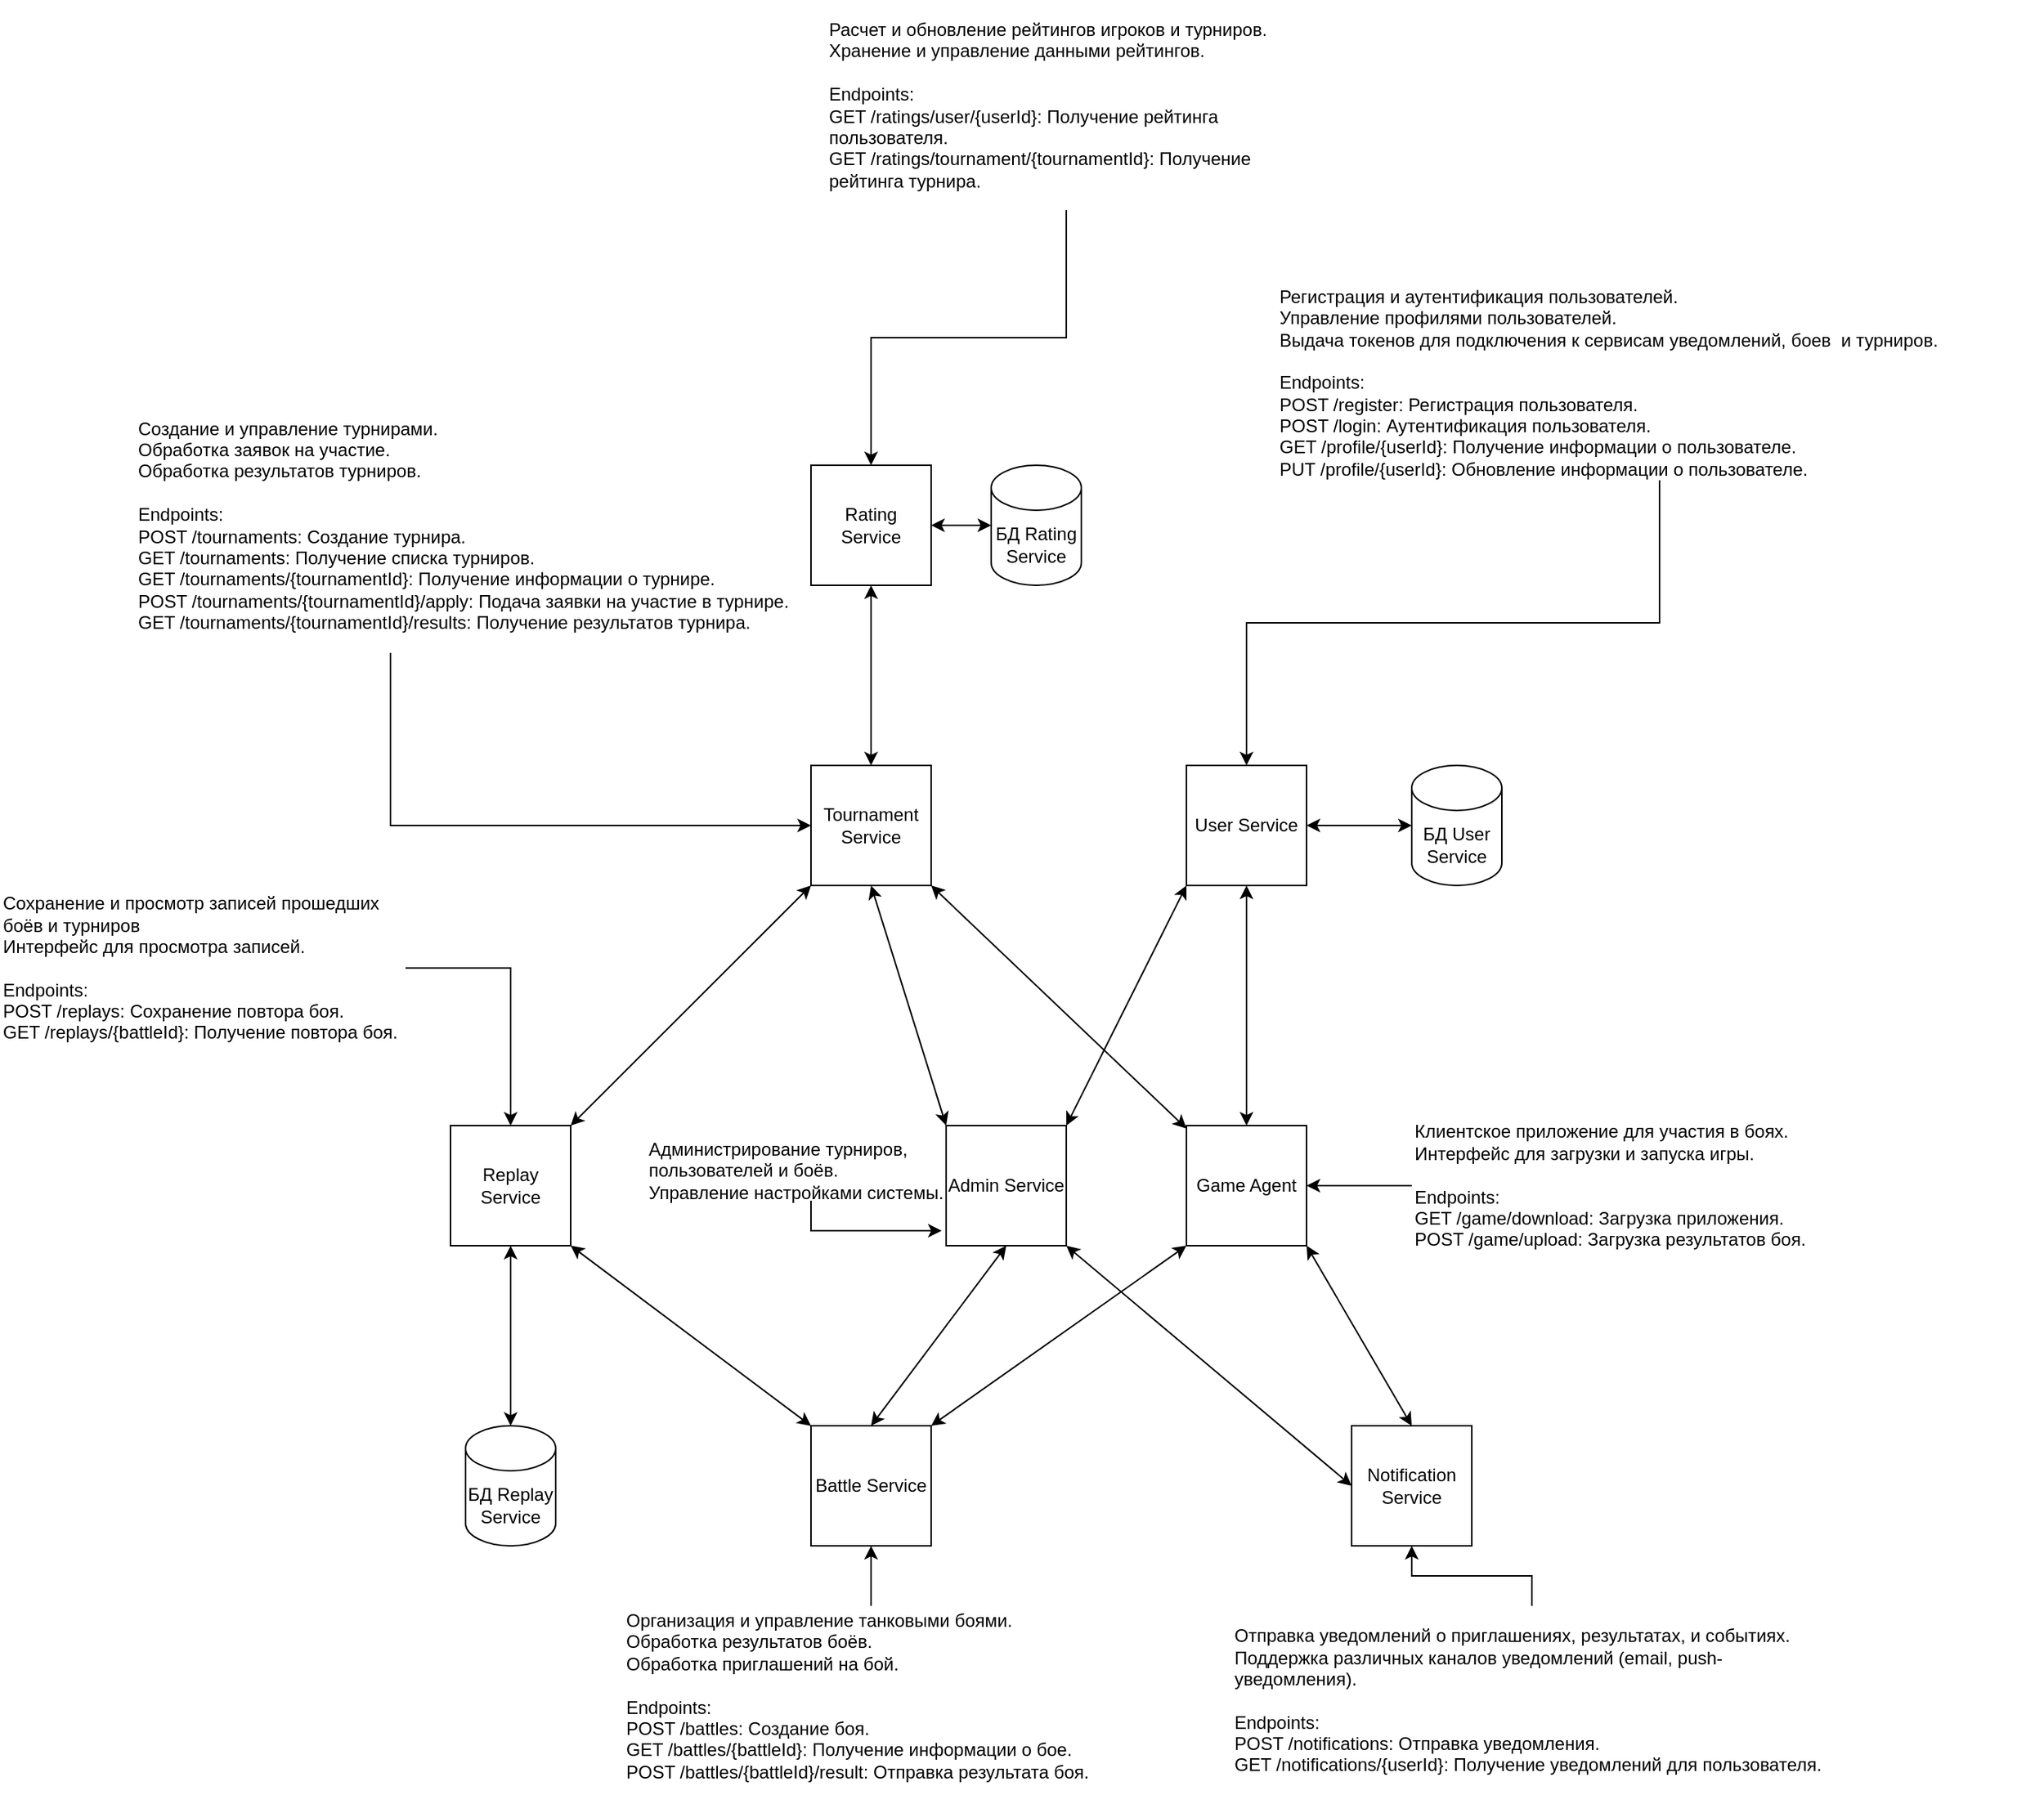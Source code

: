 <mxfile version="24.7.1" type="github">
  <diagram id="C5RBs43oDa-KdzZeNtuy" name="Page-1">
    <mxGraphModel dx="2129" dy="1899" grid="1" gridSize="10" guides="1" tooltips="1" connect="1" arrows="1" fold="1" page="1" pageScale="1" pageWidth="827" pageHeight="1169" math="0" shadow="0">
      <root>
        <mxCell id="WIyWlLk6GJQsqaUBKTNV-0" />
        <mxCell id="WIyWlLk6GJQsqaUBKTNV-1" parent="WIyWlLk6GJQsqaUBKTNV-0" />
        <mxCell id="iVN39y9Mqh5KVstO0Rnh-0" value="User Service" style="whiteSpace=wrap;html=1;aspect=fixed;" parent="WIyWlLk6GJQsqaUBKTNV-1" vertex="1">
          <mxGeometry x="450" y="40" width="80" height="80" as="geometry" />
        </mxCell>
        <mxCell id="iVN39y9Mqh5KVstO0Rnh-7" value="Game Agent" style="whiteSpace=wrap;html=1;aspect=fixed;" parent="WIyWlLk6GJQsqaUBKTNV-1" vertex="1">
          <mxGeometry x="450" y="280" width="80" height="80" as="geometry" />
        </mxCell>
        <mxCell id="iVN39y9Mqh5KVstO0Rnh-8" value="" style="endArrow=classic;startArrow=classic;html=1;rounded=0;entryX=0.5;entryY=1;entryDx=0;entryDy=0;exitX=0.5;exitY=0;exitDx=0;exitDy=0;" parent="WIyWlLk6GJQsqaUBKTNV-1" source="iVN39y9Mqh5KVstO0Rnh-7" target="iVN39y9Mqh5KVstO0Rnh-0" edge="1">
          <mxGeometry width="50" height="50" relative="1" as="geometry">
            <mxPoint x="390" y="400" as="sourcePoint" />
            <mxPoint x="440" y="350" as="targetPoint" />
          </mxGeometry>
        </mxCell>
        <mxCell id="iVN39y9Mqh5KVstO0Rnh-9" value="Tournament Service" style="whiteSpace=wrap;html=1;aspect=fixed;" parent="WIyWlLk6GJQsqaUBKTNV-1" vertex="1">
          <mxGeometry x="200" y="40" width="80" height="80" as="geometry" />
        </mxCell>
        <mxCell id="iVN39y9Mqh5KVstO0Rnh-10" value="Battle Service" style="whiteSpace=wrap;html=1;aspect=fixed;" parent="WIyWlLk6GJQsqaUBKTNV-1" vertex="1">
          <mxGeometry x="200" y="480" width="80" height="80" as="geometry" />
        </mxCell>
        <mxCell id="iVN39y9Mqh5KVstO0Rnh-12" value="Notification Service" style="whiteSpace=wrap;html=1;aspect=fixed;" parent="WIyWlLk6GJQsqaUBKTNV-1" vertex="1">
          <mxGeometry x="560" y="480" width="80" height="80" as="geometry" />
        </mxCell>
        <mxCell id="iVN39y9Mqh5KVstO0Rnh-13" value="Replay Service" style="whiteSpace=wrap;html=1;aspect=fixed;" parent="WIyWlLk6GJQsqaUBKTNV-1" vertex="1">
          <mxGeometry x="-40" y="280" width="80" height="80" as="geometry" />
        </mxCell>
        <mxCell id="iVN39y9Mqh5KVstO0Rnh-14" value="Rating Service" style="whiteSpace=wrap;html=1;aspect=fixed;" parent="WIyWlLk6GJQsqaUBKTNV-1" vertex="1">
          <mxGeometry x="200" y="-160" width="80" height="80" as="geometry" />
        </mxCell>
        <mxCell id="iVN39y9Mqh5KVstO0Rnh-15" value="Admin Service" style="whiteSpace=wrap;html=1;aspect=fixed;" parent="WIyWlLk6GJQsqaUBKTNV-1" vertex="1">
          <mxGeometry x="290" y="280" width="80" height="80" as="geometry" />
        </mxCell>
        <mxCell id="iVN39y9Mqh5KVstO0Rnh-16" value="БД&amp;nbsp;User Service" style="shape=cylinder3;whiteSpace=wrap;html=1;boundedLbl=1;backgroundOutline=1;size=15;" parent="WIyWlLk6GJQsqaUBKTNV-1" vertex="1">
          <mxGeometry x="600" y="40" width="60" height="80" as="geometry" />
        </mxCell>
        <mxCell id="iVN39y9Mqh5KVstO0Rnh-17" value="" style="endArrow=classic;startArrow=classic;html=1;rounded=0;entryX=0;entryY=0.5;entryDx=0;entryDy=0;entryPerimeter=0;exitX=1;exitY=0.5;exitDx=0;exitDy=0;" parent="WIyWlLk6GJQsqaUBKTNV-1" source="iVN39y9Mqh5KVstO0Rnh-0" target="iVN39y9Mqh5KVstO0Rnh-16" edge="1">
          <mxGeometry width="50" height="50" relative="1" as="geometry">
            <mxPoint x="390" y="370" as="sourcePoint" />
            <mxPoint x="440" y="320" as="targetPoint" />
          </mxGeometry>
        </mxCell>
        <mxCell id="iVN39y9Mqh5KVstO0Rnh-18" value="" style="endArrow=classic;startArrow=classic;html=1;rounded=0;entryX=1;entryY=0;entryDx=0;entryDy=0;exitX=0;exitY=1;exitDx=0;exitDy=0;" parent="WIyWlLk6GJQsqaUBKTNV-1" source="iVN39y9Mqh5KVstO0Rnh-0" target="iVN39y9Mqh5KVstO0Rnh-15" edge="1">
          <mxGeometry width="50" height="50" relative="1" as="geometry">
            <mxPoint x="390" y="370" as="sourcePoint" />
            <mxPoint x="440" y="320" as="targetPoint" />
          </mxGeometry>
        </mxCell>
        <mxCell id="iVN39y9Mqh5KVstO0Rnh-19" value="" style="endArrow=classic;startArrow=classic;html=1;rounded=0;exitX=1;exitY=0;exitDx=0;exitDy=0;entryX=0;entryY=1;entryDx=0;entryDy=0;" parent="WIyWlLk6GJQsqaUBKTNV-1" source="iVN39y9Mqh5KVstO0Rnh-10" target="iVN39y9Mqh5KVstO0Rnh-7" edge="1">
          <mxGeometry width="50" height="50" relative="1" as="geometry">
            <mxPoint x="390" y="370" as="sourcePoint" />
            <mxPoint x="360" y="320" as="targetPoint" />
          </mxGeometry>
        </mxCell>
        <mxCell id="iVN39y9Mqh5KVstO0Rnh-21" value="" style="endArrow=classic;startArrow=classic;html=1;rounded=0;exitX=0.5;exitY=1;exitDx=0;exitDy=0;entryX=0;entryY=0;entryDx=0;entryDy=0;" parent="WIyWlLk6GJQsqaUBKTNV-1" source="iVN39y9Mqh5KVstO0Rnh-9" target="iVN39y9Mqh5KVstO0Rnh-15" edge="1">
          <mxGeometry width="50" height="50" relative="1" as="geometry">
            <mxPoint x="390" y="370" as="sourcePoint" />
            <mxPoint x="440" y="320" as="targetPoint" />
          </mxGeometry>
        </mxCell>
        <mxCell id="iVN39y9Mqh5KVstO0Rnh-22" value="" style="endArrow=classic;startArrow=classic;html=1;rounded=0;entryX=0.5;entryY=0;entryDx=0;entryDy=0;exitX=0.5;exitY=1;exitDx=0;exitDy=0;" parent="WIyWlLk6GJQsqaUBKTNV-1" source="iVN39y9Mqh5KVstO0Rnh-15" target="iVN39y9Mqh5KVstO0Rnh-10" edge="1">
          <mxGeometry width="50" height="50" relative="1" as="geometry">
            <mxPoint x="390" y="370" as="sourcePoint" />
            <mxPoint x="440" y="320" as="targetPoint" />
          </mxGeometry>
        </mxCell>
        <mxCell id="iVN39y9Mqh5KVstO0Rnh-23" value="" style="endArrow=classic;startArrow=classic;html=1;rounded=0;exitX=0.5;exitY=0;exitDx=0;exitDy=0;entryX=0.5;entryY=1;entryDx=0;entryDy=0;" parent="WIyWlLk6GJQsqaUBKTNV-1" source="iVN39y9Mqh5KVstO0Rnh-9" target="iVN39y9Mqh5KVstO0Rnh-14" edge="1">
          <mxGeometry width="50" height="50" relative="1" as="geometry">
            <mxPoint x="390" y="370" as="sourcePoint" />
            <mxPoint x="240" y="80" as="targetPoint" />
          </mxGeometry>
        </mxCell>
        <mxCell id="iVN39y9Mqh5KVstO0Rnh-25" value="" style="endArrow=classic;startArrow=classic;html=1;rounded=0;exitX=0.5;exitY=0;exitDx=0;exitDy=0;entryX=1;entryY=1;entryDx=0;entryDy=0;" parent="WIyWlLk6GJQsqaUBKTNV-1" source="iVN39y9Mqh5KVstO0Rnh-12" target="iVN39y9Mqh5KVstO0Rnh-7" edge="1">
          <mxGeometry width="50" height="50" relative="1" as="geometry">
            <mxPoint x="390" y="370" as="sourcePoint" />
            <mxPoint x="440" y="320" as="targetPoint" />
          </mxGeometry>
        </mxCell>
        <mxCell id="iVN39y9Mqh5KVstO0Rnh-26" value="" style="endArrow=classic;startArrow=classic;html=1;rounded=0;exitX=1;exitY=1;exitDx=0;exitDy=0;" parent="WIyWlLk6GJQsqaUBKTNV-1" source="iVN39y9Mqh5KVstO0Rnh-9" target="iVN39y9Mqh5KVstO0Rnh-7" edge="1">
          <mxGeometry width="50" height="50" relative="1" as="geometry">
            <mxPoint x="390" y="370" as="sourcePoint" />
            <mxPoint x="440" y="320" as="targetPoint" />
          </mxGeometry>
        </mxCell>
        <mxCell id="iVN39y9Mqh5KVstO0Rnh-27" value="" style="endArrow=classic;startArrow=classic;html=1;rounded=0;exitX=0;exitY=0;exitDx=0;exitDy=0;entryX=1;entryY=1;entryDx=0;entryDy=0;" parent="WIyWlLk6GJQsqaUBKTNV-1" source="iVN39y9Mqh5KVstO0Rnh-10" target="iVN39y9Mqh5KVstO0Rnh-13" edge="1">
          <mxGeometry width="50" height="50" relative="1" as="geometry">
            <mxPoint x="390" y="370" as="sourcePoint" />
            <mxPoint x="440" y="320" as="targetPoint" />
          </mxGeometry>
        </mxCell>
        <mxCell id="iVN39y9Mqh5KVstO0Rnh-28" value="" style="endArrow=classic;startArrow=classic;html=1;rounded=0;entryX=0;entryY=1;entryDx=0;entryDy=0;exitX=1;exitY=0;exitDx=0;exitDy=0;" parent="WIyWlLk6GJQsqaUBKTNV-1" source="iVN39y9Mqh5KVstO0Rnh-13" target="iVN39y9Mqh5KVstO0Rnh-9" edge="1">
          <mxGeometry width="50" height="50" relative="1" as="geometry">
            <mxPoint x="390" y="370" as="sourcePoint" />
            <mxPoint x="440" y="320" as="targetPoint" />
          </mxGeometry>
        </mxCell>
        <mxCell id="iVN39y9Mqh5KVstO0Rnh-29" value="БД&amp;nbsp;Replay Service" style="shape=cylinder3;whiteSpace=wrap;html=1;boundedLbl=1;backgroundOutline=1;size=15;" parent="WIyWlLk6GJQsqaUBKTNV-1" vertex="1">
          <mxGeometry x="-30" y="480" width="60" height="80" as="geometry" />
        </mxCell>
        <mxCell id="iVN39y9Mqh5KVstO0Rnh-31" style="edgeStyle=orthogonalEdgeStyle;rounded=0;orthogonalLoop=1;jettySize=auto;html=1;entryX=0.5;entryY=0;entryDx=0;entryDy=0;" parent="WIyWlLk6GJQsqaUBKTNV-1" source="iVN39y9Mqh5KVstO0Rnh-30" target="iVN39y9Mqh5KVstO0Rnh-0" edge="1">
          <mxGeometry relative="1" as="geometry" />
        </mxCell>
        <mxCell id="iVN39y9Mqh5KVstO0Rnh-30" value="&lt;div&gt;Регистрация и аутентификация пользователей.&lt;/div&gt;&lt;div&gt;Управление профилями пользователей.&lt;/div&gt;&lt;div&gt;Выдача токенов для подключения к сервисам уведомлений, боев&amp;nbsp; и турниров.&lt;/div&gt;&lt;div&gt;&lt;br&gt;&lt;/div&gt;&lt;div&gt;Endpoints:&lt;/div&gt;&lt;div&gt;POST /register: Регистрация пользователя.&lt;/div&gt;&lt;div&gt;POST /login: Аутентификация пользователя.&lt;/div&gt;&lt;div&gt;GET /profile/{userId}: Получение информации о пользователе.&lt;/div&gt;&lt;div&gt;PUT /profile/{userId}: Обновление информации о пользователе.&lt;/div&gt;" style="text;html=1;align=left;verticalAlign=middle;whiteSpace=wrap;rounded=0;" parent="WIyWlLk6GJQsqaUBKTNV-1" vertex="1">
          <mxGeometry x="510" y="-280" width="510" height="130" as="geometry" />
        </mxCell>
        <mxCell id="iVN39y9Mqh5KVstO0Rnh-34" style="edgeStyle=orthogonalEdgeStyle;rounded=0;orthogonalLoop=1;jettySize=auto;html=1;" parent="WIyWlLk6GJQsqaUBKTNV-1" source="iVN39y9Mqh5KVstO0Rnh-33" edge="1">
          <mxGeometry relative="1" as="geometry">
            <mxPoint x="200" y="80" as="targetPoint" />
            <Array as="points">
              <mxPoint x="-80" y="80" />
              <mxPoint x="200" y="80" />
            </Array>
          </mxGeometry>
        </mxCell>
        <mxCell id="iVN39y9Mqh5KVstO0Rnh-33" value="&lt;div&gt;Создание и управление турнирами.&lt;/div&gt;&lt;div&gt;Обработка заявок на участие.&lt;/div&gt;&lt;div&gt;Обработка результатов турниров.&lt;/div&gt;&lt;div&gt;&lt;br&gt;&lt;/div&gt;&lt;div&gt;Endpoints:&lt;/div&gt;&lt;div&gt;POST /tournaments: Создание турнира.&lt;/div&gt;&lt;div&gt;GET /tournaments: Получение списка турниров.&lt;/div&gt;&lt;div&gt;GET /tournaments/{tournamentId}: Получение информации о турнире.&lt;/div&gt;&lt;div&gt;POST /tournaments/{tournamentId}/apply: Подача заявки на участие в турнире.&lt;/div&gt;&lt;div&gt;GET /tournaments/{tournamentId}/results: Получение результатов турнира.&lt;/div&gt;" style="text;html=1;align=left;verticalAlign=middle;whiteSpace=wrap;rounded=0;" parent="WIyWlLk6GJQsqaUBKTNV-1" vertex="1">
          <mxGeometry x="-250" y="-205" width="450" height="170" as="geometry" />
        </mxCell>
        <mxCell id="iVN39y9Mqh5KVstO0Rnh-36" style="edgeStyle=orthogonalEdgeStyle;rounded=0;orthogonalLoop=1;jettySize=auto;html=1;entryX=0.5;entryY=1;entryDx=0;entryDy=0;" parent="WIyWlLk6GJQsqaUBKTNV-1" source="iVN39y9Mqh5KVstO0Rnh-35" target="iVN39y9Mqh5KVstO0Rnh-10" edge="1">
          <mxGeometry relative="1" as="geometry" />
        </mxCell>
        <mxCell id="iVN39y9Mqh5KVstO0Rnh-35" value="&lt;div&gt;Организация и управление танковыми боями.&lt;/div&gt;&lt;div&gt;Обработка результатов боёв.&lt;/div&gt;&lt;div&gt;Обработка приглашений на бой.&lt;/div&gt;&lt;div&gt;&lt;br&gt;&lt;/div&gt;&lt;div&gt;Endpoints:&lt;/div&gt;&lt;div&gt;POST /battles: Создание боя.&lt;/div&gt;&lt;div&gt;GET /battles/{battleId}: Получение информации о бое.&lt;/div&gt;&lt;div style=&quot;&quot;&gt;POST /battles/{battleId}/result: Отправка результата боя.&lt;/div&gt;" style="text;html=1;align=left;verticalAlign=middle;whiteSpace=wrap;rounded=0;" parent="WIyWlLk6GJQsqaUBKTNV-1" vertex="1">
          <mxGeometry x="75" y="600" width="330" height="120" as="geometry" />
        </mxCell>
        <mxCell id="iVN39y9Mqh5KVstO0Rnh-37" value="" style="endArrow=classic;startArrow=classic;html=1;rounded=0;entryX=0.5;entryY=1;entryDx=0;entryDy=0;exitX=0.5;exitY=0;exitDx=0;exitDy=0;exitPerimeter=0;" parent="WIyWlLk6GJQsqaUBKTNV-1" source="iVN39y9Mqh5KVstO0Rnh-29" target="iVN39y9Mqh5KVstO0Rnh-13" edge="1">
          <mxGeometry width="50" height="50" relative="1" as="geometry">
            <mxPoint x="390" y="480" as="sourcePoint" />
            <mxPoint x="440" y="430" as="targetPoint" />
          </mxGeometry>
        </mxCell>
        <mxCell id="iVN39y9Mqh5KVstO0Rnh-39" style="edgeStyle=orthogonalEdgeStyle;rounded=0;orthogonalLoop=1;jettySize=auto;html=1;entryX=0.5;entryY=1;entryDx=0;entryDy=0;" parent="WIyWlLk6GJQsqaUBKTNV-1" source="iVN39y9Mqh5KVstO0Rnh-38" target="iVN39y9Mqh5KVstO0Rnh-12" edge="1">
          <mxGeometry relative="1" as="geometry" />
        </mxCell>
        <mxCell id="iVN39y9Mqh5KVstO0Rnh-38" value="&lt;div&gt;Отправка уведомлений о приглашениях, результатах, и событиях.&lt;/div&gt;&lt;div&gt;Поддержка различных каналов уведомлений (email, push-уведомления).&lt;/div&gt;&lt;div&gt;&lt;br&gt;&lt;/div&gt;&lt;div&gt;Endpoints:&lt;/div&gt;&lt;div&gt;POST /notifications: Отправка уведомления.&lt;/div&gt;&lt;div&gt;GET /notifications/{userId}: Получение уведомлений для пользователя.&lt;/div&gt;" style="text;html=1;align=left;verticalAlign=middle;whiteSpace=wrap;rounded=0;" parent="WIyWlLk6GJQsqaUBKTNV-1" vertex="1">
          <mxGeometry x="480" y="600" width="400" height="125" as="geometry" />
        </mxCell>
        <mxCell id="iVN39y9Mqh5KVstO0Rnh-41" style="edgeStyle=orthogonalEdgeStyle;rounded=0;orthogonalLoop=1;jettySize=auto;html=1;" parent="WIyWlLk6GJQsqaUBKTNV-1" source="iVN39y9Mqh5KVstO0Rnh-40" target="iVN39y9Mqh5KVstO0Rnh-13" edge="1">
          <mxGeometry relative="1" as="geometry" />
        </mxCell>
        <mxCell id="iVN39y9Mqh5KVstO0Rnh-40" value="&lt;div&gt;Сохранение и просмотр записей прошедших боёв и турниров&lt;/div&gt;&lt;div&gt;Интерфейс для просмотра записей.&lt;/div&gt;&lt;div&gt;&lt;br&gt;&lt;/div&gt;&lt;div&gt;Endpoints:&lt;/div&gt;&lt;div&gt;POST /replays: Сохранение повтора боя.&lt;/div&gt;&lt;div&gt;GET /replays/{battleId}: Получение повтора боя.&lt;/div&gt;" style="text;html=1;align=left;verticalAlign=middle;whiteSpace=wrap;rounded=0;" parent="WIyWlLk6GJQsqaUBKTNV-1" vertex="1">
          <mxGeometry x="-340" y="120" width="270" height="110" as="geometry" />
        </mxCell>
        <mxCell id="iVN39y9Mqh5KVstO0Rnh-43" style="edgeStyle=orthogonalEdgeStyle;rounded=0;orthogonalLoop=1;jettySize=auto;html=1;" parent="WIyWlLk6GJQsqaUBKTNV-1" source="iVN39y9Mqh5KVstO0Rnh-42" target="iVN39y9Mqh5KVstO0Rnh-14" edge="1">
          <mxGeometry relative="1" as="geometry" />
        </mxCell>
        <mxCell id="iVN39y9Mqh5KVstO0Rnh-42" value="&lt;div&gt;Расчет и обновление рейтингов игроков и турниров.&lt;/div&gt;&lt;div&gt;Хранение и управление данными рейтингов.&lt;/div&gt;&lt;div&gt;&lt;br&gt;&lt;/div&gt;&lt;div&gt;Endpoints:&lt;/div&gt;&lt;div&gt;GET /ratings/user/{userId}: Получение рейтинга пользователя.&lt;/div&gt;&lt;div&gt;GET /ratings/tournament/{tournamentId}: Получение рейтинга турнира.&lt;/div&gt;" style="text;html=1;align=left;verticalAlign=middle;whiteSpace=wrap;rounded=0;" parent="WIyWlLk6GJQsqaUBKTNV-1" vertex="1">
          <mxGeometry x="210" y="-470" width="320" height="140" as="geometry" />
        </mxCell>
        <mxCell id="iVN39y9Mqh5KVstO0Rnh-44" value="БД Rating Service" style="shape=cylinder3;whiteSpace=wrap;html=1;boundedLbl=1;backgroundOutline=1;size=15;" parent="WIyWlLk6GJQsqaUBKTNV-1" vertex="1">
          <mxGeometry x="320" y="-160" width="60" height="80" as="geometry" />
        </mxCell>
        <mxCell id="iVN39y9Mqh5KVstO0Rnh-46" value="" style="endArrow=classic;startArrow=classic;html=1;rounded=0;entryX=0;entryY=0.5;entryDx=0;entryDy=0;entryPerimeter=0;" parent="WIyWlLk6GJQsqaUBKTNV-1" target="iVN39y9Mqh5KVstO0Rnh-44" edge="1">
          <mxGeometry width="50" height="50" relative="1" as="geometry">
            <mxPoint x="280" y="-120" as="sourcePoint" />
            <mxPoint x="330" y="-170" as="targetPoint" />
          </mxGeometry>
        </mxCell>
        <mxCell id="iVN39y9Mqh5KVstO0Rnh-48" value="" style="edgeStyle=orthogonalEdgeStyle;rounded=0;orthogonalLoop=1;jettySize=auto;html=1;" parent="WIyWlLk6GJQsqaUBKTNV-1" source="iVN39y9Mqh5KVstO0Rnh-47" target="iVN39y9Mqh5KVstO0Rnh-7" edge="1">
          <mxGeometry relative="1" as="geometry" />
        </mxCell>
        <mxCell id="iVN39y9Mqh5KVstO0Rnh-47" value="&lt;div&gt;Клиентское приложение для участия в боях.&lt;/div&gt;&lt;div&gt;Интерфейс для загрузки и запуска игры.&lt;/div&gt;&lt;div&gt;&lt;br&gt;&lt;/div&gt;&lt;div&gt;Endpoints:&lt;/div&gt;&lt;div&gt;GET /game/download: Загрузка приложения.&lt;/div&gt;&lt;div&gt;POST /game/upload: Загрузка результатов боя.&lt;/div&gt;" style="text;html=1;align=left;verticalAlign=middle;whiteSpace=wrap;rounded=0;" parent="WIyWlLk6GJQsqaUBKTNV-1" vertex="1">
          <mxGeometry x="600" y="270" width="340" height="100" as="geometry" />
        </mxCell>
        <mxCell id="iVN39y9Mqh5KVstO0Rnh-49" value="&lt;div&gt;Администрирование турниров, пользователей и боёв.&lt;/div&gt;&lt;div&gt;Управление настройками системы.&lt;/div&gt;" style="text;html=1;align=left;verticalAlign=middle;whiteSpace=wrap;rounded=0;" parent="WIyWlLk6GJQsqaUBKTNV-1" vertex="1">
          <mxGeometry x="90" y="290" width="220" height="40" as="geometry" />
        </mxCell>
        <mxCell id="iVN39y9Mqh5KVstO0Rnh-50" style="edgeStyle=orthogonalEdgeStyle;rounded=0;orthogonalLoop=1;jettySize=auto;html=1;entryX=-0.037;entryY=0.875;entryDx=0;entryDy=0;entryPerimeter=0;" parent="WIyWlLk6GJQsqaUBKTNV-1" source="iVN39y9Mqh5KVstO0Rnh-49" target="iVN39y9Mqh5KVstO0Rnh-15" edge="1">
          <mxGeometry relative="1" as="geometry" />
        </mxCell>
        <mxCell id="iVN39y9Mqh5KVstO0Rnh-51" value="" style="endArrow=classic;startArrow=classic;html=1;rounded=0;entryX=1;entryY=1;entryDx=0;entryDy=0;exitX=0;exitY=0.5;exitDx=0;exitDy=0;" parent="WIyWlLk6GJQsqaUBKTNV-1" source="iVN39y9Mqh5KVstO0Rnh-12" target="iVN39y9Mqh5KVstO0Rnh-15" edge="1">
          <mxGeometry width="50" height="50" relative="1" as="geometry">
            <mxPoint x="600" y="600" as="sourcePoint" />
            <mxPoint x="330" y="430" as="targetPoint" />
          </mxGeometry>
        </mxCell>
      </root>
    </mxGraphModel>
  </diagram>
</mxfile>
